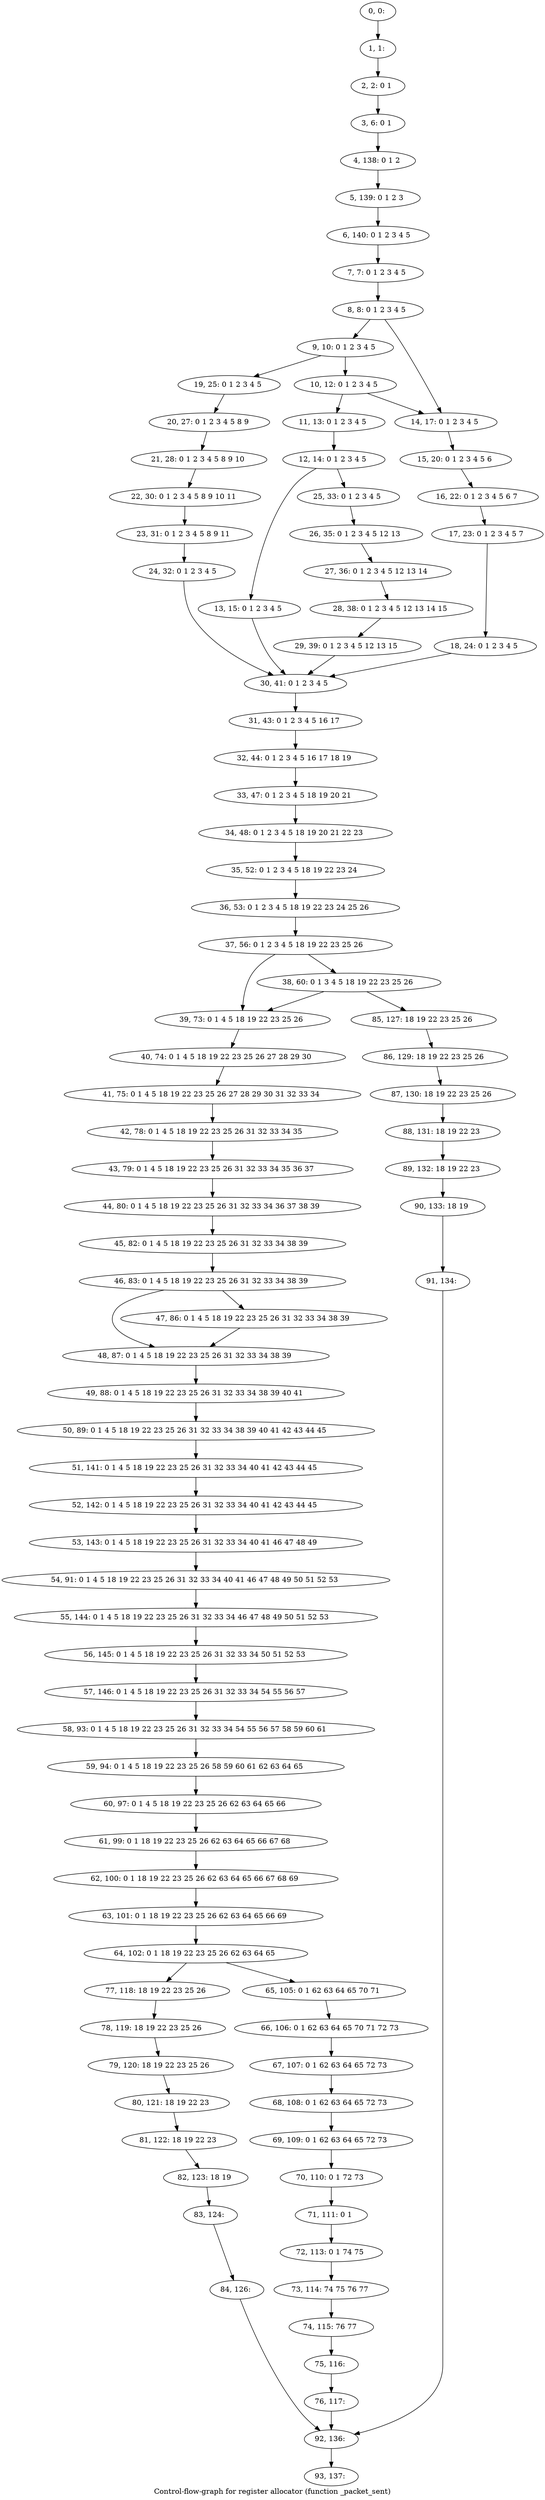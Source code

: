 digraph G {
graph [label="Control-flow-graph for register allocator (function _packet_sent)"]
0[label="0, 0: "];
1[label="1, 1: "];
2[label="2, 2: 0 1 "];
3[label="3, 6: 0 1 "];
4[label="4, 138: 0 1 2 "];
5[label="5, 139: 0 1 2 3 "];
6[label="6, 140: 0 1 2 3 4 5 "];
7[label="7, 7: 0 1 2 3 4 5 "];
8[label="8, 8: 0 1 2 3 4 5 "];
9[label="9, 10: 0 1 2 3 4 5 "];
10[label="10, 12: 0 1 2 3 4 5 "];
11[label="11, 13: 0 1 2 3 4 5 "];
12[label="12, 14: 0 1 2 3 4 5 "];
13[label="13, 15: 0 1 2 3 4 5 "];
14[label="14, 17: 0 1 2 3 4 5 "];
15[label="15, 20: 0 1 2 3 4 5 6 "];
16[label="16, 22: 0 1 2 3 4 5 6 7 "];
17[label="17, 23: 0 1 2 3 4 5 7 "];
18[label="18, 24: 0 1 2 3 4 5 "];
19[label="19, 25: 0 1 2 3 4 5 "];
20[label="20, 27: 0 1 2 3 4 5 8 9 "];
21[label="21, 28: 0 1 2 3 4 5 8 9 10 "];
22[label="22, 30: 0 1 2 3 4 5 8 9 10 11 "];
23[label="23, 31: 0 1 2 3 4 5 8 9 11 "];
24[label="24, 32: 0 1 2 3 4 5 "];
25[label="25, 33: 0 1 2 3 4 5 "];
26[label="26, 35: 0 1 2 3 4 5 12 13 "];
27[label="27, 36: 0 1 2 3 4 5 12 13 14 "];
28[label="28, 38: 0 1 2 3 4 5 12 13 14 15 "];
29[label="29, 39: 0 1 2 3 4 5 12 13 15 "];
30[label="30, 41: 0 1 2 3 4 5 "];
31[label="31, 43: 0 1 2 3 4 5 16 17 "];
32[label="32, 44: 0 1 2 3 4 5 16 17 18 19 "];
33[label="33, 47: 0 1 2 3 4 5 18 19 20 21 "];
34[label="34, 48: 0 1 2 3 4 5 18 19 20 21 22 23 "];
35[label="35, 52: 0 1 2 3 4 5 18 19 22 23 24 "];
36[label="36, 53: 0 1 2 3 4 5 18 19 22 23 24 25 26 "];
37[label="37, 56: 0 1 2 3 4 5 18 19 22 23 25 26 "];
38[label="38, 60: 0 1 3 4 5 18 19 22 23 25 26 "];
39[label="39, 73: 0 1 4 5 18 19 22 23 25 26 "];
40[label="40, 74: 0 1 4 5 18 19 22 23 25 26 27 28 29 30 "];
41[label="41, 75: 0 1 4 5 18 19 22 23 25 26 27 28 29 30 31 32 33 34 "];
42[label="42, 78: 0 1 4 5 18 19 22 23 25 26 31 32 33 34 35 "];
43[label="43, 79: 0 1 4 5 18 19 22 23 25 26 31 32 33 34 35 36 37 "];
44[label="44, 80: 0 1 4 5 18 19 22 23 25 26 31 32 33 34 36 37 38 39 "];
45[label="45, 82: 0 1 4 5 18 19 22 23 25 26 31 32 33 34 38 39 "];
46[label="46, 83: 0 1 4 5 18 19 22 23 25 26 31 32 33 34 38 39 "];
47[label="47, 86: 0 1 4 5 18 19 22 23 25 26 31 32 33 34 38 39 "];
48[label="48, 87: 0 1 4 5 18 19 22 23 25 26 31 32 33 34 38 39 "];
49[label="49, 88: 0 1 4 5 18 19 22 23 25 26 31 32 33 34 38 39 40 41 "];
50[label="50, 89: 0 1 4 5 18 19 22 23 25 26 31 32 33 34 38 39 40 41 42 43 44 45 "];
51[label="51, 141: 0 1 4 5 18 19 22 23 25 26 31 32 33 34 40 41 42 43 44 45 "];
52[label="52, 142: 0 1 4 5 18 19 22 23 25 26 31 32 33 34 40 41 42 43 44 45 "];
53[label="53, 143: 0 1 4 5 18 19 22 23 25 26 31 32 33 34 40 41 46 47 48 49 "];
54[label="54, 91: 0 1 4 5 18 19 22 23 25 26 31 32 33 34 40 41 46 47 48 49 50 51 52 53 "];
55[label="55, 144: 0 1 4 5 18 19 22 23 25 26 31 32 33 34 46 47 48 49 50 51 52 53 "];
56[label="56, 145: 0 1 4 5 18 19 22 23 25 26 31 32 33 34 50 51 52 53 "];
57[label="57, 146: 0 1 4 5 18 19 22 23 25 26 31 32 33 34 54 55 56 57 "];
58[label="58, 93: 0 1 4 5 18 19 22 23 25 26 31 32 33 34 54 55 56 57 58 59 60 61 "];
59[label="59, 94: 0 1 4 5 18 19 22 23 25 26 58 59 60 61 62 63 64 65 "];
60[label="60, 97: 0 1 4 5 18 19 22 23 25 26 62 63 64 65 66 "];
61[label="61, 99: 0 1 18 19 22 23 25 26 62 63 64 65 66 67 68 "];
62[label="62, 100: 0 1 18 19 22 23 25 26 62 63 64 65 66 67 68 69 "];
63[label="63, 101: 0 1 18 19 22 23 25 26 62 63 64 65 66 69 "];
64[label="64, 102: 0 1 18 19 22 23 25 26 62 63 64 65 "];
65[label="65, 105: 0 1 62 63 64 65 70 71 "];
66[label="66, 106: 0 1 62 63 64 65 70 71 72 73 "];
67[label="67, 107: 0 1 62 63 64 65 72 73 "];
68[label="68, 108: 0 1 62 63 64 65 72 73 "];
69[label="69, 109: 0 1 62 63 64 65 72 73 "];
70[label="70, 110: 0 1 72 73 "];
71[label="71, 111: 0 1 "];
72[label="72, 113: 0 1 74 75 "];
73[label="73, 114: 74 75 76 77 "];
74[label="74, 115: 76 77 "];
75[label="75, 116: "];
76[label="76, 117: "];
77[label="77, 118: 18 19 22 23 25 26 "];
78[label="78, 119: 18 19 22 23 25 26 "];
79[label="79, 120: 18 19 22 23 25 26 "];
80[label="80, 121: 18 19 22 23 "];
81[label="81, 122: 18 19 22 23 "];
82[label="82, 123: 18 19 "];
83[label="83, 124: "];
84[label="84, 126: "];
85[label="85, 127: 18 19 22 23 25 26 "];
86[label="86, 129: 18 19 22 23 25 26 "];
87[label="87, 130: 18 19 22 23 25 26 "];
88[label="88, 131: 18 19 22 23 "];
89[label="89, 132: 18 19 22 23 "];
90[label="90, 133: 18 19 "];
91[label="91, 134: "];
92[label="92, 136: "];
93[label="93, 137: "];
0->1 ;
1->2 ;
2->3 ;
3->4 ;
4->5 ;
5->6 ;
6->7 ;
7->8 ;
8->9 ;
8->14 ;
9->10 ;
9->19 ;
10->11 ;
10->14 ;
11->12 ;
12->13 ;
12->25 ;
13->30 ;
14->15 ;
15->16 ;
16->17 ;
17->18 ;
18->30 ;
19->20 ;
20->21 ;
21->22 ;
22->23 ;
23->24 ;
24->30 ;
25->26 ;
26->27 ;
27->28 ;
28->29 ;
29->30 ;
30->31 ;
31->32 ;
32->33 ;
33->34 ;
34->35 ;
35->36 ;
36->37 ;
37->38 ;
37->39 ;
38->39 ;
38->85 ;
39->40 ;
40->41 ;
41->42 ;
42->43 ;
43->44 ;
44->45 ;
45->46 ;
46->47 ;
46->48 ;
47->48 ;
48->49 ;
49->50 ;
50->51 ;
51->52 ;
52->53 ;
53->54 ;
54->55 ;
55->56 ;
56->57 ;
57->58 ;
58->59 ;
59->60 ;
60->61 ;
61->62 ;
62->63 ;
63->64 ;
64->65 ;
64->77 ;
65->66 ;
66->67 ;
67->68 ;
68->69 ;
69->70 ;
70->71 ;
71->72 ;
72->73 ;
73->74 ;
74->75 ;
75->76 ;
76->92 ;
77->78 ;
78->79 ;
79->80 ;
80->81 ;
81->82 ;
82->83 ;
83->84 ;
84->92 ;
85->86 ;
86->87 ;
87->88 ;
88->89 ;
89->90 ;
90->91 ;
91->92 ;
92->93 ;
}
